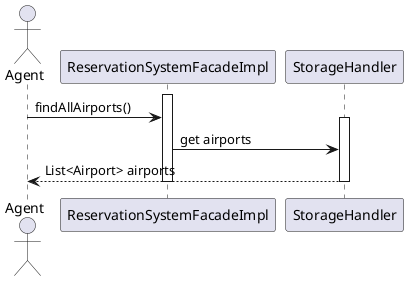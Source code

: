 @startuml
Actor Agent

activate ReservationSystemFacadeImpl
Agent -> ReservationSystemFacadeImpl: findAllAirports()

activate StorageHandler
ReservationSystemFacadeImpl -> StorageHandler: get airports
StorageHandler --> Agent: List<Airport> airports
deactivate StorageHandler
deactivate ReservationSystemFacadeImpl
@enduml